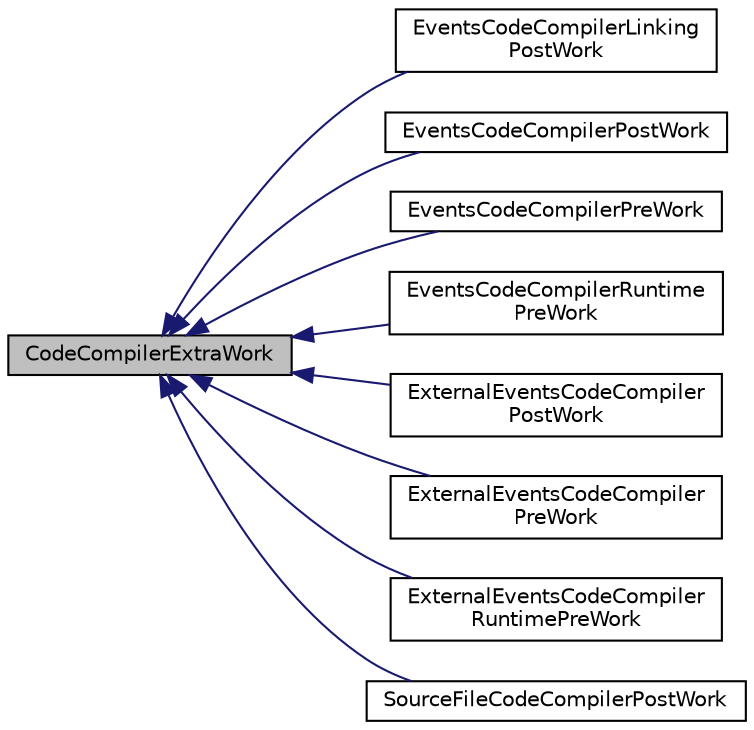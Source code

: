 digraph "CodeCompilerExtraWork"
{
  edge [fontname="Helvetica",fontsize="10",labelfontname="Helvetica",labelfontsize="10"];
  node [fontname="Helvetica",fontsize="10",shape=record];
  rankdir="LR";
  Node1 [label="CodeCompilerExtraWork",height=0.2,width=0.4,color="black", fillcolor="grey75", style="filled", fontcolor="black"];
  Node1 -> Node2 [dir="back",color="midnightblue",fontsize="10",style="solid",fontname="Helvetica"];
  Node2 [label="EventsCodeCompilerLinking\lPostWork",height=0.2,width=0.4,color="black", fillcolor="white", style="filled",URL="$d1/dde/class_events_code_compiler_linking_post_work.html",tooltip="Define the work to be done after events linking. "];
  Node1 -> Node3 [dir="back",color="midnightblue",fontsize="10",style="solid",fontname="Helvetica"];
  Node3 [label="EventsCodeCompilerPostWork",height=0.2,width=0.4,color="black", fillcolor="white", style="filled",URL="$dd/dda/class_events_code_compiler_post_work.html",tooltip="Define the work to be done after events compilation. "];
  Node1 -> Node4 [dir="back",color="midnightblue",fontsize="10",style="solid",fontname="Helvetica"];
  Node4 [label="EventsCodeCompilerPreWork",height=0.2,width=0.4,color="black", fillcolor="white", style="filled",URL="$d2/dff/class_events_code_compiler_pre_work.html",tooltip="Define the work to be done before events compilation. "];
  Node1 -> Node5 [dir="back",color="midnightblue",fontsize="10",style="solid",fontname="Helvetica"];
  Node5 [label="EventsCodeCompilerRuntime\lPreWork",height=0.2,width=0.4,color="black", fillcolor="white", style="filled",URL="$dd/dc7/class_events_code_compiler_runtime_pre_work.html",tooltip="Define the work to be done before events compilation. "];
  Node1 -> Node6 [dir="back",color="midnightblue",fontsize="10",style="solid",fontname="Helvetica"];
  Node6 [label="ExternalEventsCodeCompiler\lPostWork",height=0.2,width=0.4,color="black", fillcolor="white", style="filled",URL="$d4/d4d/class_external_events_code_compiler_post_work.html",tooltip="Define the work to be done before external events compilation. "];
  Node1 -> Node7 [dir="back",color="midnightblue",fontsize="10",style="solid",fontname="Helvetica"];
  Node7 [label="ExternalEventsCodeCompiler\lPreWork",height=0.2,width=0.4,color="black", fillcolor="white", style="filled",URL="$d0/dfe/class_external_events_code_compiler_pre_work.html",tooltip="Define the work to be done before external events compilation. "];
  Node1 -> Node8 [dir="back",color="midnightblue",fontsize="10",style="solid",fontname="Helvetica"];
  Node8 [label="ExternalEventsCodeCompiler\lRuntimePreWork",height=0.2,width=0.4,color="black", fillcolor="white", style="filled",URL="$d6/d4e/class_external_events_code_compiler_runtime_pre_work.html",tooltip="Define the work to be done before external events compilation. "];
  Node1 -> Node9 [dir="back",color="midnightblue",fontsize="10",style="solid",fontname="Helvetica"];
  Node9 [label="SourceFileCodeCompilerPostWork",height=0.2,width=0.4,color="black", fillcolor="white", style="filled",URL="$da/d60/class_source_file_code_compiler_post_work.html",tooltip="Define the work to be done after source file compilation. "];
}

